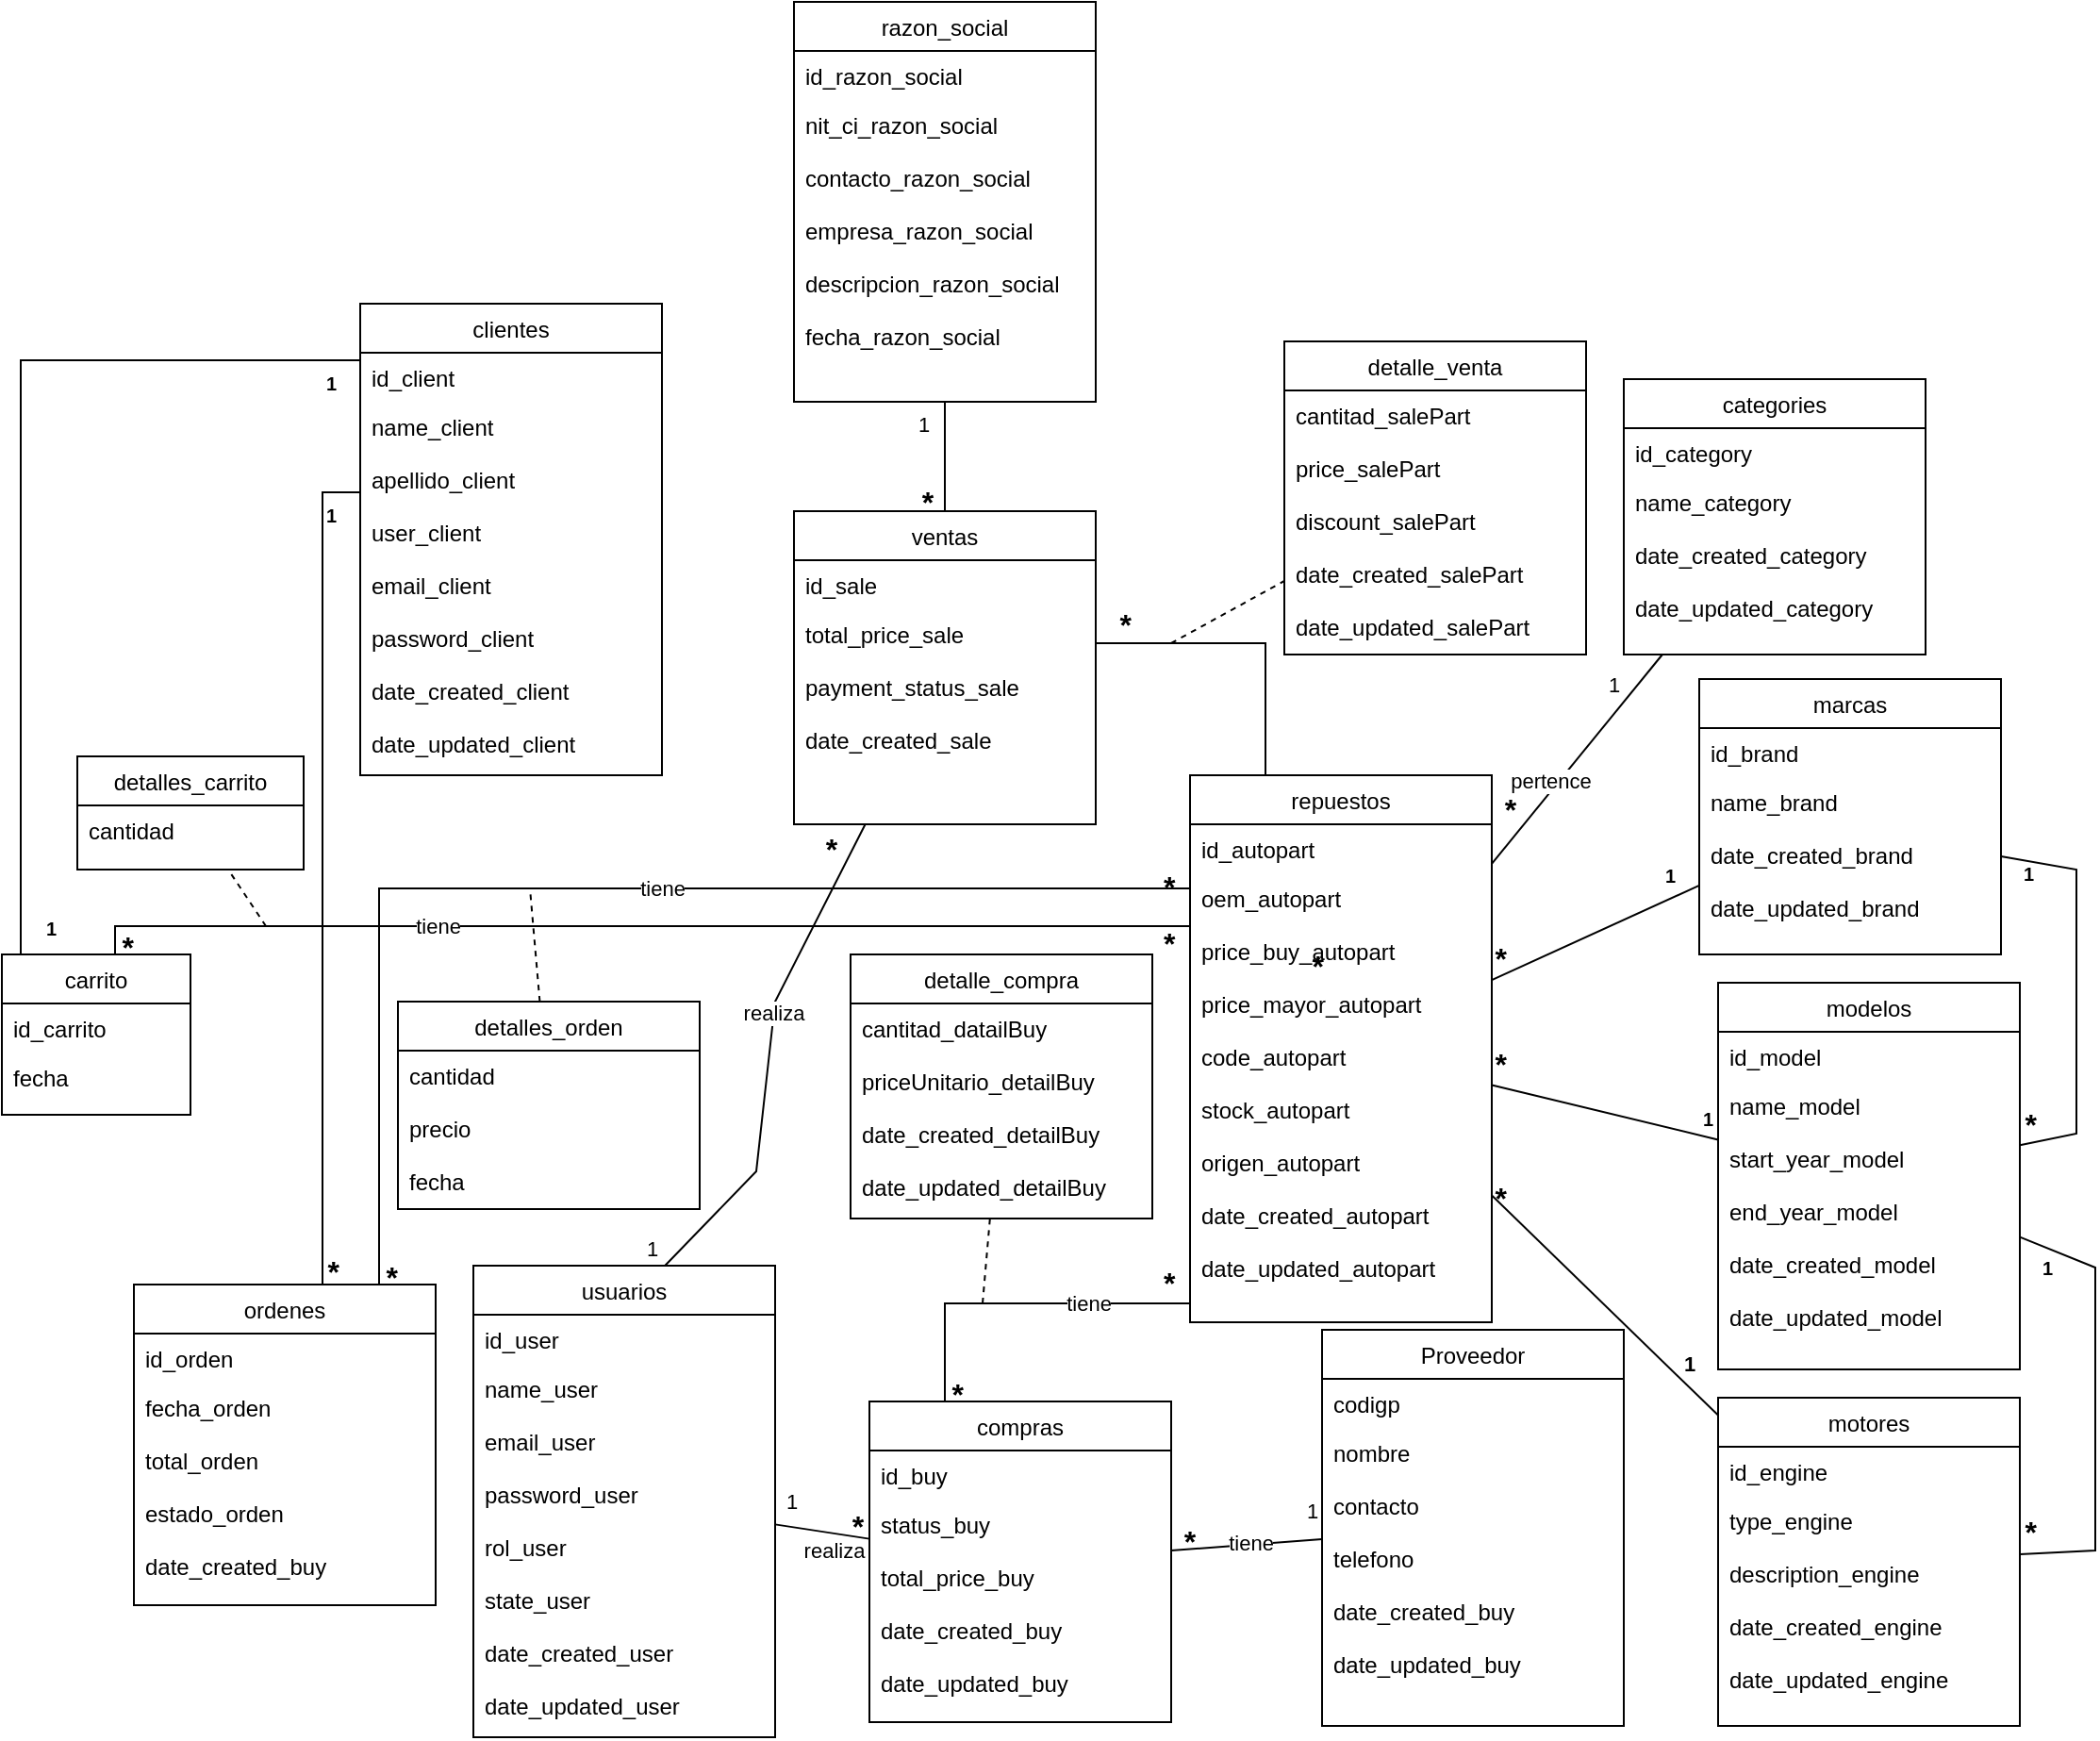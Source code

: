 <mxfile version="24.4.13" type="device">
  <diagram id="C5RBs43oDa-KdzZeNtuy" name="Page-1">
    <mxGraphModel dx="989" dy="3127" grid="1" gridSize="10" guides="1" tooltips="1" connect="1" arrows="1" fold="1" page="1" pageScale="1" pageWidth="1100" pageHeight="850" math="0" shadow="0">
      <root>
        <mxCell id="WIyWlLk6GJQsqaUBKTNV-0" />
        <mxCell id="WIyWlLk6GJQsqaUBKTNV-1" parent="WIyWlLk6GJQsqaUBKTNV-0" />
        <mxCell id="tGhq1vd1xCX6ENyTumZ_-179" value="clientes" style="swimlane;fontStyle=0;align=center;verticalAlign=top;childLayout=stackLayout;horizontal=1;startSize=26;horizontalStack=0;resizeParent=1;resizeLast=0;collapsible=1;marginBottom=0;rounded=0;shadow=0;strokeWidth=1;" parent="WIyWlLk6GJQsqaUBKTNV-1" vertex="1">
          <mxGeometry x="210" y="-1680" width="160" height="250" as="geometry">
            <mxRectangle x="130" y="380" width="160" height="26" as="alternateBounds" />
          </mxGeometry>
        </mxCell>
        <mxCell id="tGhq1vd1xCX6ENyTumZ_-180" value="id_client" style="text;align=left;verticalAlign=top;spacingLeft=4;spacingRight=4;overflow=hidden;rotatable=0;points=[[0,0.5],[1,0.5]];portConstraint=eastwest;" parent="tGhq1vd1xCX6ENyTumZ_-179" vertex="1">
          <mxGeometry y="26" width="160" height="26" as="geometry" />
        </mxCell>
        <mxCell id="tGhq1vd1xCX6ENyTumZ_-181" value="name_client" style="text;align=left;verticalAlign=top;spacingLeft=4;spacingRight=4;overflow=hidden;rotatable=0;points=[[0,0.5],[1,0.5]];portConstraint=eastwest;rounded=0;shadow=0;html=0;" parent="tGhq1vd1xCX6ENyTumZ_-179" vertex="1">
          <mxGeometry y="52" width="160" height="28" as="geometry" />
        </mxCell>
        <mxCell id="HjSV1TEzzstD-xtGG22P-31" value="apellido_client" style="text;align=left;verticalAlign=top;spacingLeft=4;spacingRight=4;overflow=hidden;rotatable=0;points=[[0,0.5],[1,0.5]];portConstraint=eastwest;rounded=0;shadow=0;html=0;" parent="tGhq1vd1xCX6ENyTumZ_-179" vertex="1">
          <mxGeometry y="80" width="160" height="28" as="geometry" />
        </mxCell>
        <mxCell id="HjSV1TEzzstD-xtGG22P-32" value="user_client" style="text;align=left;verticalAlign=top;spacingLeft=4;spacingRight=4;overflow=hidden;rotatable=0;points=[[0,0.5],[1,0.5]];portConstraint=eastwest;rounded=0;shadow=0;html=0;" parent="tGhq1vd1xCX6ENyTumZ_-179" vertex="1">
          <mxGeometry y="108" width="160" height="28" as="geometry" />
        </mxCell>
        <mxCell id="tGhq1vd1xCX6ENyTumZ_-183" value="email_client" style="text;align=left;verticalAlign=top;spacingLeft=4;spacingRight=4;overflow=hidden;rotatable=0;points=[[0,0.5],[1,0.5]];portConstraint=eastwest;rounded=0;shadow=0;html=0;" parent="tGhq1vd1xCX6ENyTumZ_-179" vertex="1">
          <mxGeometry y="136" width="160" height="28" as="geometry" />
        </mxCell>
        <mxCell id="tGhq1vd1xCX6ENyTumZ_-184" value="password_client" style="text;align=left;verticalAlign=top;spacingLeft=4;spacingRight=4;overflow=hidden;rotatable=0;points=[[0,0.5],[1,0.5]];portConstraint=eastwest;rounded=0;shadow=0;html=0;" parent="tGhq1vd1xCX6ENyTumZ_-179" vertex="1">
          <mxGeometry y="164" width="160" height="28" as="geometry" />
        </mxCell>
        <mxCell id="tGhq1vd1xCX6ENyTumZ_-189" value="date_created_client" style="text;align=left;verticalAlign=top;spacingLeft=4;spacingRight=4;overflow=hidden;rotatable=0;points=[[0,0.5],[1,0.5]];portConstraint=eastwest;rounded=0;shadow=0;html=0;" parent="tGhq1vd1xCX6ENyTumZ_-179" vertex="1">
          <mxGeometry y="192" width="160" height="28" as="geometry" />
        </mxCell>
        <mxCell id="tGhq1vd1xCX6ENyTumZ_-190" value="date_updated_client" style="text;align=left;verticalAlign=top;spacingLeft=4;spacingRight=4;overflow=hidden;rotatable=0;points=[[0,0.5],[1,0.5]];portConstraint=eastwest;rounded=0;shadow=0;html=0;" parent="tGhq1vd1xCX6ENyTumZ_-179" vertex="1">
          <mxGeometry y="220" width="160" height="28" as="geometry" />
        </mxCell>
        <mxCell id="tGhq1vd1xCX6ENyTumZ_-237" value="" style="endArrow=none;html=1;rounded=0;strokeColor=default;align=center;verticalAlign=middle;fontFamily=Helvetica;fontSize=11;fontColor=default;labelBackgroundColor=default;" parent="WIyWlLk6GJQsqaUBKTNV-1" source="Jjo37aYTDrCIMehfR2HO-1" target="tGhq1vd1xCX6ENyTumZ_-230" edge="1">
          <mxGeometry relative="1" as="geometry">
            <mxPoint x="480" y="-1680" as="sourcePoint" />
            <mxPoint x="1380" y="-678" as="targetPoint" />
          </mxGeometry>
        </mxCell>
        <mxCell id="tGhq1vd1xCX6ENyTumZ_-238" value="1" style="resizable=0;html=1;whiteSpace=wrap;align=left;verticalAlign=bottom;fontFamily=Helvetica;fontSize=11;fontColor=default;labelBackgroundColor=default;" parent="tGhq1vd1xCX6ENyTumZ_-237" connectable="0" vertex="1">
          <mxGeometry x="-1" relative="1" as="geometry">
            <mxPoint x="-16" y="20" as="offset" />
          </mxGeometry>
        </mxCell>
        <mxCell id="tGhq1vd1xCX6ENyTumZ_-239" value="*" style="resizable=0;html=1;whiteSpace=wrap;align=center;verticalAlign=bottom;fontFamily=Helvetica;fontSize=16;fontColor=default;labelBackgroundColor=none;spacing=2;fontStyle=1;" parent="tGhq1vd1xCX6ENyTumZ_-237" connectable="0" vertex="1">
          <mxGeometry x="1" relative="1" as="geometry">
            <mxPoint x="-9" y="6" as="offset" />
          </mxGeometry>
        </mxCell>
        <mxCell id="tGhq1vd1xCX6ENyTumZ_-230" value="ventas" style="swimlane;fontStyle=0;align=center;verticalAlign=top;childLayout=stackLayout;horizontal=1;startSize=26;horizontalStack=0;resizeParent=1;resizeLast=0;collapsible=1;marginBottom=0;rounded=0;shadow=0;strokeWidth=1;" parent="WIyWlLk6GJQsqaUBKTNV-1" vertex="1">
          <mxGeometry x="440" y="-1570" width="160" height="166" as="geometry">
            <mxRectangle x="130" y="380" width="160" height="26" as="alternateBounds" />
          </mxGeometry>
        </mxCell>
        <mxCell id="tGhq1vd1xCX6ENyTumZ_-231" value="id_sale" style="text;align=left;verticalAlign=top;spacingLeft=4;spacingRight=4;overflow=hidden;rotatable=0;points=[[0,0.5],[1,0.5]];portConstraint=eastwest;" parent="tGhq1vd1xCX6ENyTumZ_-230" vertex="1">
          <mxGeometry y="26" width="160" height="26" as="geometry" />
        </mxCell>
        <mxCell id="tGhq1vd1xCX6ENyTumZ_-233" value="total_price_sale" style="text;align=left;verticalAlign=top;spacingLeft=4;spacingRight=4;overflow=hidden;rotatable=0;points=[[0,0.5],[1,0.5]];portConstraint=eastwest;rounded=0;shadow=0;html=0;" parent="tGhq1vd1xCX6ENyTumZ_-230" vertex="1">
          <mxGeometry y="52" width="160" height="28" as="geometry" />
        </mxCell>
        <mxCell id="tGhq1vd1xCX6ENyTumZ_-236" value="payment_status_sale" style="text;align=left;verticalAlign=top;spacingLeft=4;spacingRight=4;overflow=hidden;rotatable=0;points=[[0,0.5],[1,0.5]];portConstraint=eastwest;rounded=0;shadow=0;html=0;" parent="tGhq1vd1xCX6ENyTumZ_-230" vertex="1">
          <mxGeometry y="80" width="160" height="28" as="geometry" />
        </mxCell>
        <mxCell id="tGhq1vd1xCX6ENyTumZ_-234" value="date_created_sale" style="text;align=left;verticalAlign=top;spacingLeft=4;spacingRight=4;overflow=hidden;rotatable=0;points=[[0,0.5],[1,0.5]];portConstraint=eastwest;rounded=0;shadow=0;html=0;" parent="tGhq1vd1xCX6ENyTumZ_-230" vertex="1">
          <mxGeometry y="108" width="160" height="28" as="geometry" />
        </mxCell>
        <mxCell id="tGhq1vd1xCX6ENyTumZ_-240" value="" style="endArrow=none;html=1;rounded=0;strokeColor=default;align=center;verticalAlign=middle;fontFamily=Helvetica;fontSize=11;fontColor=default;labelBackgroundColor=default;edgeStyle=orthogonalEdgeStyle;" parent="WIyWlLk6GJQsqaUBKTNV-1" source="tGhq1vd1xCX6ENyTumZ_-94" target="tGhq1vd1xCX6ENyTumZ_-230" edge="1">
          <mxGeometry relative="1" as="geometry">
            <mxPoint x="1590" y="-1062" as="sourcePoint" />
            <mxPoint x="1720" y="-1070" as="targetPoint" />
            <Array as="points">
              <mxPoint x="690" y="-1500" />
            </Array>
          </mxGeometry>
        </mxCell>
        <mxCell id="tGhq1vd1xCX6ENyTumZ_-241" value="*" style="resizable=0;html=1;whiteSpace=wrap;align=left;verticalAlign=bottom;fontFamily=Helvetica;fontSize=16;fontColor=default;labelBackgroundColor=none;fontStyle=1" parent="tGhq1vd1xCX6ENyTumZ_-240" connectable="0" vertex="1">
          <mxGeometry x="-1" relative="1" as="geometry">
            <mxPoint x="5" y="25" as="offset" />
          </mxGeometry>
        </mxCell>
        <mxCell id="tGhq1vd1xCX6ENyTumZ_-242" value="*" style="resizable=0;html=1;whiteSpace=wrap;align=right;verticalAlign=bottom;fontFamily=Helvetica;fontSize=16;fontColor=default;labelBackgroundColor=none;fontStyle=1" parent="tGhq1vd1xCX6ENyTumZ_-240" connectable="0" vertex="1">
          <mxGeometry x="1" relative="1" as="geometry">
            <mxPoint x="20" y="1" as="offset" />
          </mxGeometry>
        </mxCell>
        <mxCell id="se8a0xwJn1N3HDNfBT3l-0" value="*" style="resizable=0;html=1;whiteSpace=wrap;align=right;verticalAlign=bottom;fontFamily=Helvetica;fontSize=16;fontColor=default;labelBackgroundColor=none;fontStyle=1" parent="tGhq1vd1xCX6ENyTumZ_-240" connectable="0" vertex="1">
          <mxGeometry x="1" relative="1" as="geometry">
            <mxPoint x="122" y="182" as="offset" />
          </mxGeometry>
        </mxCell>
        <mxCell id="tGhq1vd1xCX6ENyTumZ_-260" value="" style="endArrow=none;html=1;rounded=0;strokeColor=default;align=center;verticalAlign=middle;fontFamily=Helvetica;fontSize=11;fontColor=default;labelBackgroundColor=default;exitX=0.635;exitY=0;exitDx=0;exitDy=0;exitPerimeter=0;" parent="WIyWlLk6GJQsqaUBKTNV-1" source="zkfFHV4jXpPFQw0GAbJ--6" target="tGhq1vd1xCX6ENyTumZ_-230" edge="1">
          <mxGeometry relative="1" as="geometry">
            <mxPoint x="1430" y="-1180" as="sourcePoint" />
            <mxPoint x="1430" y="-1010" as="targetPoint" />
            <Array as="points">
              <mxPoint x="420" y="-1220" />
              <mxPoint x="430" y="-1310" />
            </Array>
          </mxGeometry>
        </mxCell>
        <mxCell id="tGhq1vd1xCX6ENyTumZ_-261" value="1" style="resizable=0;html=1;whiteSpace=wrap;align=left;verticalAlign=bottom;fontFamily=Helvetica;fontSize=11;fontColor=default;labelBackgroundColor=default;" parent="tGhq1vd1xCX6ENyTumZ_-260" connectable="0" vertex="1">
          <mxGeometry x="-1" relative="1" as="geometry">
            <mxPoint x="-12" y="-1" as="offset" />
          </mxGeometry>
        </mxCell>
        <mxCell id="tGhq1vd1xCX6ENyTumZ_-262" value="*" style="resizable=0;html=1;whiteSpace=wrap;align=center;verticalAlign=bottom;fontFamily=Helvetica;fontSize=16;fontColor=default;labelBackgroundColor=none;spacing=2;fontStyle=1;" parent="tGhq1vd1xCX6ENyTumZ_-260" connectable="0" vertex="1">
          <mxGeometry x="1" relative="1" as="geometry">
            <mxPoint x="-18" y="24" as="offset" />
          </mxGeometry>
        </mxCell>
        <mxCell id="HjSV1TEzzstD-xtGG22P-29" value="realiza" style="edgeLabel;html=1;align=center;verticalAlign=middle;resizable=0;points=[];" parent="tGhq1vd1xCX6ENyTumZ_-260" vertex="1" connectable="0">
          <mxGeometry x="0.16" y="1" relative="1" as="geometry">
            <mxPoint as="offset" />
          </mxGeometry>
        </mxCell>
        <mxCell id="zkfFHV4jXpPFQw0GAbJ--6" value="usuarios" style="swimlane;fontStyle=0;align=center;verticalAlign=top;childLayout=stackLayout;horizontal=1;startSize=26;horizontalStack=0;resizeParent=1;resizeLast=0;collapsible=1;marginBottom=0;rounded=0;shadow=0;strokeWidth=1;" parent="WIyWlLk6GJQsqaUBKTNV-1" vertex="1">
          <mxGeometry x="270" y="-1170" width="160" height="250" as="geometry">
            <mxRectangle x="130" y="380" width="160" height="26" as="alternateBounds" />
          </mxGeometry>
        </mxCell>
        <mxCell id="zkfFHV4jXpPFQw0GAbJ--7" value="id_user" style="text;align=left;verticalAlign=top;spacingLeft=4;spacingRight=4;overflow=hidden;rotatable=0;points=[[0,0.5],[1,0.5]];portConstraint=eastwest;" parent="zkfFHV4jXpPFQw0GAbJ--6" vertex="1">
          <mxGeometry y="26" width="160" height="26" as="geometry" />
        </mxCell>
        <mxCell id="icrbJqTL_05nz_oc38vD-0" value="name_user" style="text;align=left;verticalAlign=top;spacingLeft=4;spacingRight=4;overflow=hidden;rotatable=0;points=[[0,0.5],[1,0.5]];portConstraint=eastwest;rounded=0;shadow=0;html=0;" parent="zkfFHV4jXpPFQw0GAbJ--6" vertex="1">
          <mxGeometry y="52" width="160" height="28" as="geometry" />
        </mxCell>
        <mxCell id="icrbJqTL_05nz_oc38vD-10" value="email_user" style="text;align=left;verticalAlign=top;spacingLeft=4;spacingRight=4;overflow=hidden;rotatable=0;points=[[0,0.5],[1,0.5]];portConstraint=eastwest;rounded=0;shadow=0;html=0;" parent="zkfFHV4jXpPFQw0GAbJ--6" vertex="1">
          <mxGeometry y="80" width="160" height="28" as="geometry" />
        </mxCell>
        <mxCell id="zkfFHV4jXpPFQw0GAbJ--8" value="password_user" style="text;align=left;verticalAlign=top;spacingLeft=4;spacingRight=4;overflow=hidden;rotatable=0;points=[[0,0.5],[1,0.5]];portConstraint=eastwest;rounded=0;shadow=0;html=0;" parent="zkfFHV4jXpPFQw0GAbJ--6" vertex="1">
          <mxGeometry y="108" width="160" height="28" as="geometry" />
        </mxCell>
        <mxCell id="icrbJqTL_05nz_oc38vD-34" value="rol_user" style="text;align=left;verticalAlign=top;spacingLeft=4;spacingRight=4;overflow=hidden;rotatable=0;points=[[0,0.5],[1,0.5]];portConstraint=eastwest;rounded=0;shadow=0;html=0;" parent="zkfFHV4jXpPFQw0GAbJ--6" vertex="1">
          <mxGeometry y="136" width="160" height="28" as="geometry" />
        </mxCell>
        <mxCell id="icrbJqTL_05nz_oc38vD-11" value="state_user" style="text;align=left;verticalAlign=top;spacingLeft=4;spacingRight=4;overflow=hidden;rotatable=0;points=[[0,0.5],[1,0.5]];portConstraint=eastwest;rounded=0;shadow=0;html=0;" parent="zkfFHV4jXpPFQw0GAbJ--6" vertex="1">
          <mxGeometry y="164" width="160" height="28" as="geometry" />
        </mxCell>
        <mxCell id="tGhq1vd1xCX6ENyTumZ_-11" value="date_created_user" style="text;align=left;verticalAlign=top;spacingLeft=4;spacingRight=4;overflow=hidden;rotatable=0;points=[[0,0.5],[1,0.5]];portConstraint=eastwest;rounded=0;shadow=0;html=0;" parent="zkfFHV4jXpPFQw0GAbJ--6" vertex="1">
          <mxGeometry y="192" width="160" height="28" as="geometry" />
        </mxCell>
        <mxCell id="tGhq1vd1xCX6ENyTumZ_-12" value="date_updated_user" style="text;align=left;verticalAlign=top;spacingLeft=4;spacingRight=4;overflow=hidden;rotatable=0;points=[[0,0.5],[1,0.5]];portConstraint=eastwest;rounded=0;shadow=0;html=0;" parent="zkfFHV4jXpPFQw0GAbJ--6" vertex="1">
          <mxGeometry y="220" width="160" height="28" as="geometry" />
        </mxCell>
        <mxCell id="tGhq1vd1xCX6ENyTumZ_-61" value="" style="endArrow=none;html=1;rounded=0;strokeColor=default;align=center;verticalAlign=middle;fontFamily=Helvetica;fontSize=11;fontColor=default;labelBackgroundColor=default;" parent="WIyWlLk6GJQsqaUBKTNV-1" source="zkfFHV4jXpPFQw0GAbJ--6" target="tGhq1vd1xCX6ENyTumZ_-64" edge="1">
          <mxGeometry relative="1" as="geometry">
            <mxPoint x="1370" y="-1830" as="sourcePoint" />
            <mxPoint x="1470" y="-1796" as="targetPoint" />
          </mxGeometry>
        </mxCell>
        <mxCell id="tGhq1vd1xCX6ENyTumZ_-62" value="1" style="resizable=0;html=1;whiteSpace=wrap;align=left;verticalAlign=bottom;fontFamily=Helvetica;fontSize=11;fontColor=default;labelBackgroundColor=default;" parent="tGhq1vd1xCX6ENyTumZ_-61" connectable="0" vertex="1">
          <mxGeometry x="-1" relative="1" as="geometry">
            <mxPoint x="4" y="-4" as="offset" />
          </mxGeometry>
        </mxCell>
        <mxCell id="tGhq1vd1xCX6ENyTumZ_-63" value="*" style="resizable=0;html=1;whiteSpace=wrap;align=center;verticalAlign=bottom;fontFamily=Helvetica;fontSize=16;fontColor=default;labelBackgroundColor=none;spacing=2;fontStyle=1" parent="tGhq1vd1xCX6ENyTumZ_-61" connectable="0" vertex="1">
          <mxGeometry x="1" relative="1" as="geometry">
            <mxPoint x="-6" y="5" as="offset" />
          </mxGeometry>
        </mxCell>
        <mxCell id="pzW-7_iiwVMMT-klEPPE-0" value="realiza" style="edgeLabel;html=1;align=center;verticalAlign=middle;resizable=0;points=[];" parent="tGhq1vd1xCX6ENyTumZ_-61" vertex="1" connectable="0">
          <mxGeometry x="-0.393" y="4" relative="1" as="geometry">
            <mxPoint x="15" y="15" as="offset" />
          </mxGeometry>
        </mxCell>
        <mxCell id="tGhq1vd1xCX6ENyTumZ_-64" value="compras" style="swimlane;fontStyle=0;align=center;verticalAlign=top;childLayout=stackLayout;horizontal=1;startSize=26;horizontalStack=0;resizeParent=1;resizeLast=0;collapsible=1;marginBottom=0;rounded=0;shadow=0;strokeWidth=1;" parent="WIyWlLk6GJQsqaUBKTNV-1" vertex="1">
          <mxGeometry x="480" y="-1098" width="160" height="170" as="geometry">
            <mxRectangle x="130" y="380" width="160" height="26" as="alternateBounds" />
          </mxGeometry>
        </mxCell>
        <mxCell id="tGhq1vd1xCX6ENyTumZ_-65" value="id_buy" style="text;align=left;verticalAlign=top;spacingLeft=4;spacingRight=4;overflow=hidden;rotatable=0;points=[[0,0.5],[1,0.5]];portConstraint=eastwest;" parent="tGhq1vd1xCX6ENyTumZ_-64" vertex="1">
          <mxGeometry y="26" width="160" height="26" as="geometry" />
        </mxCell>
        <mxCell id="tGhq1vd1xCX6ENyTumZ_-66" value="status_buy" style="text;align=left;verticalAlign=top;spacingLeft=4;spacingRight=4;overflow=hidden;rotatable=0;points=[[0,0.5],[1,0.5]];portConstraint=eastwest;rounded=0;shadow=0;html=0;" parent="tGhq1vd1xCX6ENyTumZ_-64" vertex="1">
          <mxGeometry y="52" width="160" height="28" as="geometry" />
        </mxCell>
        <mxCell id="tGhq1vd1xCX6ENyTumZ_-70" value="total_price_buy" style="text;align=left;verticalAlign=top;spacingLeft=4;spacingRight=4;overflow=hidden;rotatable=0;points=[[0,0.5],[1,0.5]];portConstraint=eastwest;rounded=0;shadow=0;html=0;" parent="tGhq1vd1xCX6ENyTumZ_-64" vertex="1">
          <mxGeometry y="80" width="160" height="28" as="geometry" />
        </mxCell>
        <mxCell id="tGhq1vd1xCX6ENyTumZ_-68" value="date_created_buy" style="text;align=left;verticalAlign=top;spacingLeft=4;spacingRight=4;overflow=hidden;rotatable=0;points=[[0,0.5],[1,0.5]];portConstraint=eastwest;rounded=0;shadow=0;html=0;" parent="tGhq1vd1xCX6ENyTumZ_-64" vertex="1">
          <mxGeometry y="108" width="160" height="28" as="geometry" />
        </mxCell>
        <mxCell id="tGhq1vd1xCX6ENyTumZ_-69" value="date_updated_buy" style="text;align=left;verticalAlign=top;spacingLeft=4;spacingRight=4;overflow=hidden;rotatable=0;points=[[0,0.5],[1,0.5]];portConstraint=eastwest;rounded=0;shadow=0;html=0;" parent="tGhq1vd1xCX6ENyTumZ_-64" vertex="1">
          <mxGeometry y="136" width="160" height="28" as="geometry" />
        </mxCell>
        <mxCell id="tGhq1vd1xCX6ENyTumZ_-87" value="detalle_compra" style="swimlane;fontStyle=0;align=center;verticalAlign=top;childLayout=stackLayout;horizontal=1;startSize=26;horizontalStack=0;resizeParent=1;resizeLast=0;collapsible=1;marginBottom=0;rounded=0;shadow=0;strokeWidth=1;" parent="WIyWlLk6GJQsqaUBKTNV-1" vertex="1">
          <mxGeometry x="470" y="-1335" width="160" height="140" as="geometry">
            <mxRectangle x="130" y="380" width="160" height="26" as="alternateBounds" />
          </mxGeometry>
        </mxCell>
        <mxCell id="tGhq1vd1xCX6ENyTumZ_-89" value="cantitad_datailBuy" style="text;align=left;verticalAlign=top;spacingLeft=4;spacingRight=4;overflow=hidden;rotatable=0;points=[[0,0.5],[1,0.5]];portConstraint=eastwest;rounded=0;shadow=0;html=0;" parent="tGhq1vd1xCX6ENyTumZ_-87" vertex="1">
          <mxGeometry y="26" width="160" height="28" as="geometry" />
        </mxCell>
        <mxCell id="tGhq1vd1xCX6ENyTumZ_-90" value="priceUnitario_detailBuy" style="text;align=left;verticalAlign=top;spacingLeft=4;spacingRight=4;overflow=hidden;rotatable=0;points=[[0,0.5],[1,0.5]];portConstraint=eastwest;rounded=0;shadow=0;html=0;" parent="tGhq1vd1xCX6ENyTumZ_-87" vertex="1">
          <mxGeometry y="54" width="160" height="28" as="geometry" />
        </mxCell>
        <mxCell id="tGhq1vd1xCX6ENyTumZ_-91" value="date_created_detailBuy" style="text;align=left;verticalAlign=top;spacingLeft=4;spacingRight=4;overflow=hidden;rotatable=0;points=[[0,0.5],[1,0.5]];portConstraint=eastwest;rounded=0;shadow=0;html=0;" parent="tGhq1vd1xCX6ENyTumZ_-87" vertex="1">
          <mxGeometry y="82" width="160" height="28" as="geometry" />
        </mxCell>
        <mxCell id="tGhq1vd1xCX6ENyTumZ_-92" value="date_updated_detailBuy" style="text;align=left;verticalAlign=top;spacingLeft=4;spacingRight=4;overflow=hidden;rotatable=0;points=[[0,0.5],[1,0.5]];portConstraint=eastwest;rounded=0;shadow=0;html=0;" parent="tGhq1vd1xCX6ENyTumZ_-87" vertex="1">
          <mxGeometry y="110" width="160" height="28" as="geometry" />
        </mxCell>
        <mxCell id="tGhq1vd1xCX6ENyTumZ_-93" value="" style="endArrow=none;dashed=1;html=1;rounded=0;strokeColor=default;align=center;verticalAlign=middle;fontFamily=Helvetica;fontSize=11;fontColor=default;labelBackgroundColor=default;" parent="WIyWlLk6GJQsqaUBKTNV-1" target="tGhq1vd1xCX6ENyTumZ_-87" edge="1">
          <mxGeometry width="50" height="50" relative="1" as="geometry">
            <mxPoint x="540" y="-1150" as="sourcePoint" />
            <mxPoint x="1450" y="-1630" as="targetPoint" />
          </mxGeometry>
        </mxCell>
        <mxCell id="tGhq1vd1xCX6ENyTumZ_-94" value="repuestos" style="swimlane;fontStyle=0;align=center;verticalAlign=top;childLayout=stackLayout;horizontal=1;startSize=26;horizontalStack=0;resizeParent=1;resizeLast=0;collapsible=1;marginBottom=0;rounded=0;shadow=0;strokeWidth=1;" parent="WIyWlLk6GJQsqaUBKTNV-1" vertex="1">
          <mxGeometry x="650" y="-1430" width="160" height="290" as="geometry">
            <mxRectangle x="620" y="-440" width="160" height="26" as="alternateBounds" />
          </mxGeometry>
        </mxCell>
        <mxCell id="tGhq1vd1xCX6ENyTumZ_-95" value="id_autopart" style="text;align=left;verticalAlign=top;spacingLeft=4;spacingRight=4;overflow=hidden;rotatable=0;points=[[0,0.5],[1,0.5]];portConstraint=eastwest;" parent="tGhq1vd1xCX6ENyTumZ_-94" vertex="1">
          <mxGeometry y="26" width="160" height="26" as="geometry" />
        </mxCell>
        <mxCell id="tGhq1vd1xCX6ENyTumZ_-96" value="oem_autopart" style="text;align=left;verticalAlign=top;spacingLeft=4;spacingRight=4;overflow=hidden;rotatable=0;points=[[0,0.5],[1,0.5]];portConstraint=eastwest;rounded=0;shadow=0;html=0;" parent="tGhq1vd1xCX6ENyTumZ_-94" vertex="1">
          <mxGeometry y="52" width="160" height="28" as="geometry" />
        </mxCell>
        <mxCell id="tGhq1vd1xCX6ENyTumZ_-97" value="price_buy_autopart" style="text;align=left;verticalAlign=top;spacingLeft=4;spacingRight=4;overflow=hidden;rotatable=0;points=[[0,0.5],[1,0.5]];portConstraint=eastwest;rounded=0;shadow=0;html=0;" parent="tGhq1vd1xCX6ENyTumZ_-94" vertex="1">
          <mxGeometry y="80" width="160" height="28" as="geometry" />
        </mxCell>
        <mxCell id="tGhq1vd1xCX6ENyTumZ_-102" value="price_mayor_autopart" style="text;align=left;verticalAlign=top;spacingLeft=4;spacingRight=4;overflow=hidden;rotatable=0;points=[[0,0.5],[1,0.5]];portConstraint=eastwest;rounded=0;shadow=0;html=0;" parent="tGhq1vd1xCX6ENyTumZ_-94" vertex="1">
          <mxGeometry y="108" width="160" height="28" as="geometry" />
        </mxCell>
        <mxCell id="_CXoZBGpfcz07bPPq3PS-116" value="code_autopart" style="text;align=left;verticalAlign=top;spacingLeft=4;spacingRight=4;overflow=hidden;rotatable=0;points=[[0,0.5],[1,0.5]];portConstraint=eastwest;rounded=0;shadow=0;html=0;" parent="tGhq1vd1xCX6ENyTumZ_-94" vertex="1">
          <mxGeometry y="136" width="160" height="28" as="geometry" />
        </mxCell>
        <mxCell id="tGhq1vd1xCX6ENyTumZ_-103" value="stock_autopart" style="text;align=left;verticalAlign=top;spacingLeft=4;spacingRight=4;overflow=hidden;rotatable=0;points=[[0,0.5],[1,0.5]];portConstraint=eastwest;rounded=0;shadow=0;html=0;" parent="tGhq1vd1xCX6ENyTumZ_-94" vertex="1">
          <mxGeometry y="164" width="160" height="28" as="geometry" />
        </mxCell>
        <mxCell id="hEAHpVz6nBF3H3ayaTzq-0" value="origen_autopart" style="text;align=left;verticalAlign=top;spacingLeft=4;spacingRight=4;overflow=hidden;rotatable=0;points=[[0,0.5],[1,0.5]];portConstraint=eastwest;rounded=0;shadow=0;html=0;" parent="tGhq1vd1xCX6ENyTumZ_-94" vertex="1">
          <mxGeometry y="192" width="160" height="28" as="geometry" />
        </mxCell>
        <mxCell id="tGhq1vd1xCX6ENyTumZ_-98" value="date_created_autopart" style="text;align=left;verticalAlign=top;spacingLeft=4;spacingRight=4;overflow=hidden;rotatable=0;points=[[0,0.5],[1,0.5]];portConstraint=eastwest;rounded=0;shadow=0;html=0;" parent="tGhq1vd1xCX6ENyTumZ_-94" vertex="1">
          <mxGeometry y="220" width="160" height="28" as="geometry" />
        </mxCell>
        <mxCell id="tGhq1vd1xCX6ENyTumZ_-99" value="date_updated_autopart" style="text;align=left;verticalAlign=top;spacingLeft=4;spacingRight=4;overflow=hidden;rotatable=0;points=[[0,0.5],[1,0.5]];portConstraint=eastwest;rounded=0;shadow=0;html=0;" parent="tGhq1vd1xCX6ENyTumZ_-94" vertex="1">
          <mxGeometry y="248" width="160" height="42" as="geometry" />
        </mxCell>
        <mxCell id="tGhq1vd1xCX6ENyTumZ_-104" value="" style="endArrow=none;html=1;rounded=0;strokeColor=default;align=center;verticalAlign=middle;fontFamily=Helvetica;fontSize=11;fontColor=default;labelBackgroundColor=default;edgeStyle=orthogonalEdgeStyle;" parent="WIyWlLk6GJQsqaUBKTNV-1" source="tGhq1vd1xCX6ENyTumZ_-94" target="tGhq1vd1xCX6ENyTumZ_-64" edge="1">
          <mxGeometry relative="1" as="geometry">
            <mxPoint x="1440" y="-1540" as="sourcePoint" />
            <mxPoint x="1440" y="-1610" as="targetPoint" />
            <Array as="points">
              <mxPoint x="520" y="-1150" />
            </Array>
          </mxGeometry>
        </mxCell>
        <mxCell id="tGhq1vd1xCX6ENyTumZ_-105" value="*" style="resizable=0;html=1;whiteSpace=wrap;align=left;verticalAlign=bottom;fontFamily=Helvetica;fontSize=16;fontColor=default;labelBackgroundColor=none;fontStyle=1" parent="tGhq1vd1xCX6ENyTumZ_-104" connectable="0" vertex="1">
          <mxGeometry x="-1" relative="1" as="geometry">
            <mxPoint x="-16" as="offset" />
          </mxGeometry>
        </mxCell>
        <mxCell id="tGhq1vd1xCX6ENyTumZ_-106" value="*" style="resizable=0;html=1;whiteSpace=wrap;align=right;verticalAlign=bottom;fontFamily=Helvetica;fontSize=16;fontColor=default;labelBackgroundColor=none;fontStyle=1" parent="tGhq1vd1xCX6ENyTumZ_-104" connectable="0" vertex="1">
          <mxGeometry x="1" relative="1" as="geometry">
            <mxPoint x="11" y="7" as="offset" />
          </mxGeometry>
        </mxCell>
        <mxCell id="pzW-7_iiwVMMT-klEPPE-11" value="tiene" style="edgeLabel;html=1;align=center;verticalAlign=middle;resizable=0;points=[];" parent="tGhq1vd1xCX6ENyTumZ_-104" vertex="1" connectable="0">
          <mxGeometry x="-0.4" relative="1" as="geometry">
            <mxPoint as="offset" />
          </mxGeometry>
        </mxCell>
        <mxCell id="tGhq1vd1xCX6ENyTumZ_-107" value="categories" style="swimlane;fontStyle=0;align=center;verticalAlign=top;childLayout=stackLayout;horizontal=1;startSize=26;horizontalStack=0;resizeParent=1;resizeLast=0;collapsible=1;marginBottom=0;rounded=0;shadow=0;strokeWidth=1;" parent="WIyWlLk6GJQsqaUBKTNV-1" vertex="1">
          <mxGeometry x="880" y="-1640" width="160" height="146" as="geometry">
            <mxRectangle x="130" y="380" width="160" height="26" as="alternateBounds" />
          </mxGeometry>
        </mxCell>
        <mxCell id="tGhq1vd1xCX6ENyTumZ_-108" value="id_category" style="text;align=left;verticalAlign=top;spacingLeft=4;spacingRight=4;overflow=hidden;rotatable=0;points=[[0,0.5],[1,0.5]];portConstraint=eastwest;" parent="tGhq1vd1xCX6ENyTumZ_-107" vertex="1">
          <mxGeometry y="26" width="160" height="26" as="geometry" />
        </mxCell>
        <mxCell id="tGhq1vd1xCX6ENyTumZ_-110" value="name_category" style="text;align=left;verticalAlign=top;spacingLeft=4;spacingRight=4;overflow=hidden;rotatable=0;points=[[0,0.5],[1,0.5]];portConstraint=eastwest;rounded=0;shadow=0;html=0;" parent="tGhq1vd1xCX6ENyTumZ_-107" vertex="1">
          <mxGeometry y="52" width="160" height="28" as="geometry" />
        </mxCell>
        <mxCell id="tGhq1vd1xCX6ENyTumZ_-113" value="date_created_category" style="text;align=left;verticalAlign=top;spacingLeft=4;spacingRight=4;overflow=hidden;rotatable=0;points=[[0,0.5],[1,0.5]];portConstraint=eastwest;rounded=0;shadow=0;html=0;" parent="tGhq1vd1xCX6ENyTumZ_-107" vertex="1">
          <mxGeometry y="80" width="160" height="28" as="geometry" />
        </mxCell>
        <mxCell id="tGhq1vd1xCX6ENyTumZ_-114" value="date_updated_category" style="text;align=left;verticalAlign=top;spacingLeft=4;spacingRight=4;overflow=hidden;rotatable=0;points=[[0,0.5],[1,0.5]];portConstraint=eastwest;rounded=0;shadow=0;html=0;" parent="tGhq1vd1xCX6ENyTumZ_-107" vertex="1">
          <mxGeometry y="108" width="160" height="38" as="geometry" />
        </mxCell>
        <mxCell id="tGhq1vd1xCX6ENyTumZ_-115" value="" style="endArrow=none;html=1;rounded=0;strokeColor=default;align=center;verticalAlign=middle;fontFamily=Helvetica;fontSize=11;fontColor=default;labelBackgroundColor=default;" parent="WIyWlLk6GJQsqaUBKTNV-1" source="tGhq1vd1xCX6ENyTumZ_-107" target="tGhq1vd1xCX6ENyTumZ_-94" edge="1">
          <mxGeometry relative="1" as="geometry">
            <mxPoint x="1260" y="-1360" as="sourcePoint" />
            <mxPoint x="1210" y="-1359" as="targetPoint" />
          </mxGeometry>
        </mxCell>
        <mxCell id="tGhq1vd1xCX6ENyTumZ_-116" value="1" style="resizable=0;html=1;whiteSpace=wrap;align=left;verticalAlign=bottom;fontFamily=Helvetica;fontSize=11;fontColor=default;labelBackgroundColor=default;" parent="tGhq1vd1xCX6ENyTumZ_-115" connectable="0" vertex="1">
          <mxGeometry x="-1" relative="1" as="geometry">
            <mxPoint x="-30" y="24" as="offset" />
          </mxGeometry>
        </mxCell>
        <mxCell id="tGhq1vd1xCX6ENyTumZ_-117" value="*" style="resizable=0;html=1;whiteSpace=wrap;align=center;verticalAlign=bottom;fontFamily=Helvetica;fontSize=16;fontColor=default;labelBackgroundColor=none;spacing=2;fontStyle=1;" parent="tGhq1vd1xCX6ENyTumZ_-115" connectable="0" vertex="1">
          <mxGeometry x="1" relative="1" as="geometry">
            <mxPoint x="10" y="-17" as="offset" />
          </mxGeometry>
        </mxCell>
        <mxCell id="pzW-7_iiwVMMT-klEPPE-17" value="&amp;nbsp;pertence&amp;nbsp;" style="edgeLabel;html=1;align=center;verticalAlign=middle;resizable=0;points=[];" parent="tGhq1vd1xCX6ENyTumZ_-115" vertex="1" connectable="0">
          <mxGeometry x="0.253" y="-4" relative="1" as="geometry">
            <mxPoint as="offset" />
          </mxGeometry>
        </mxCell>
        <mxCell id="tGhq1vd1xCX6ENyTumZ_-118" value="modelos" style="swimlane;fontStyle=0;align=center;verticalAlign=top;childLayout=stackLayout;horizontal=1;startSize=26;horizontalStack=0;resizeParent=1;resizeLast=0;collapsible=1;marginBottom=0;rounded=0;shadow=0;strokeWidth=1;" parent="WIyWlLk6GJQsqaUBKTNV-1" vertex="1">
          <mxGeometry x="930" y="-1320" width="160" height="205" as="geometry">
            <mxRectangle x="130" y="380" width="160" height="26" as="alternateBounds" />
          </mxGeometry>
        </mxCell>
        <mxCell id="tGhq1vd1xCX6ENyTumZ_-119" value="id_model" style="text;align=left;verticalAlign=top;spacingLeft=4;spacingRight=4;overflow=hidden;rotatable=0;points=[[0,0.5],[1,0.5]];portConstraint=eastwest;" parent="tGhq1vd1xCX6ENyTumZ_-118" vertex="1">
          <mxGeometry y="26" width="160" height="26" as="geometry" />
        </mxCell>
        <mxCell id="tGhq1vd1xCX6ENyTumZ_-120" value="name_model" style="text;align=left;verticalAlign=top;spacingLeft=4;spacingRight=4;overflow=hidden;rotatable=0;points=[[0,0.5],[1,0.5]];portConstraint=eastwest;rounded=0;shadow=0;html=0;" parent="tGhq1vd1xCX6ENyTumZ_-118" vertex="1">
          <mxGeometry y="52" width="160" height="28" as="geometry" />
        </mxCell>
        <mxCell id="tGhq1vd1xCX6ENyTumZ_-123" value="start_year_model" style="text;align=left;verticalAlign=top;spacingLeft=4;spacingRight=4;overflow=hidden;rotatable=0;points=[[0,0.5],[1,0.5]];portConstraint=eastwest;rounded=0;shadow=0;html=0;" parent="tGhq1vd1xCX6ENyTumZ_-118" vertex="1">
          <mxGeometry y="80" width="160" height="28" as="geometry" />
        </mxCell>
        <mxCell id="tGhq1vd1xCX6ENyTumZ_-125" value="end_year_model" style="text;align=left;verticalAlign=top;spacingLeft=4;spacingRight=4;overflow=hidden;rotatable=0;points=[[0,0.5],[1,0.5]];portConstraint=eastwest;rounded=0;shadow=0;html=0;" parent="tGhq1vd1xCX6ENyTumZ_-118" vertex="1">
          <mxGeometry y="108" width="160" height="28" as="geometry" />
        </mxCell>
        <mxCell id="tGhq1vd1xCX6ENyTumZ_-121" value="date_created_model" style="text;align=left;verticalAlign=top;spacingLeft=4;spacingRight=4;overflow=hidden;rotatable=0;points=[[0,0.5],[1,0.5]];portConstraint=eastwest;rounded=0;shadow=0;html=0;" parent="tGhq1vd1xCX6ENyTumZ_-118" vertex="1">
          <mxGeometry y="136" width="160" height="28" as="geometry" />
        </mxCell>
        <mxCell id="tGhq1vd1xCX6ENyTumZ_-122" value="date_updated_model" style="text;align=left;verticalAlign=top;spacingLeft=4;spacingRight=4;overflow=hidden;rotatable=0;points=[[0,0.5],[1,0.5]];portConstraint=eastwest;rounded=0;shadow=0;html=0;" parent="tGhq1vd1xCX6ENyTumZ_-118" vertex="1">
          <mxGeometry y="164" width="160" height="38" as="geometry" />
        </mxCell>
        <mxCell id="tGhq1vd1xCX6ENyTumZ_-129" value="marcas" style="swimlane;fontStyle=0;align=center;verticalAlign=top;childLayout=stackLayout;horizontal=1;startSize=26;horizontalStack=0;resizeParent=1;resizeLast=0;collapsible=1;marginBottom=0;rounded=0;shadow=0;strokeWidth=1;" parent="WIyWlLk6GJQsqaUBKTNV-1" vertex="1">
          <mxGeometry x="920" y="-1481" width="160" height="146" as="geometry">
            <mxRectangle x="130" y="380" width="160" height="26" as="alternateBounds" />
          </mxGeometry>
        </mxCell>
        <mxCell id="tGhq1vd1xCX6ENyTumZ_-130" value="id_brand" style="text;align=left;verticalAlign=top;spacingLeft=4;spacingRight=4;overflow=hidden;rotatable=0;points=[[0,0.5],[1,0.5]];portConstraint=eastwest;" parent="tGhq1vd1xCX6ENyTumZ_-129" vertex="1">
          <mxGeometry y="26" width="160" height="26" as="geometry" />
        </mxCell>
        <mxCell id="tGhq1vd1xCX6ENyTumZ_-131" value="name_brand" style="text;align=left;verticalAlign=top;spacingLeft=4;spacingRight=4;overflow=hidden;rotatable=0;points=[[0,0.5],[1,0.5]];portConstraint=eastwest;rounded=0;shadow=0;html=0;" parent="tGhq1vd1xCX6ENyTumZ_-129" vertex="1">
          <mxGeometry y="52" width="160" height="28" as="geometry" />
        </mxCell>
        <mxCell id="tGhq1vd1xCX6ENyTumZ_-132" value="date_created_brand" style="text;align=left;verticalAlign=top;spacingLeft=4;spacingRight=4;overflow=hidden;rotatable=0;points=[[0,0.5],[1,0.5]];portConstraint=eastwest;rounded=0;shadow=0;html=0;" parent="tGhq1vd1xCX6ENyTumZ_-129" vertex="1">
          <mxGeometry y="80" width="160" height="28" as="geometry" />
        </mxCell>
        <mxCell id="tGhq1vd1xCX6ENyTumZ_-133" value="date_updated_brand" style="text;align=left;verticalAlign=top;spacingLeft=4;spacingRight=4;overflow=hidden;rotatable=0;points=[[0,0.5],[1,0.5]];portConstraint=eastwest;rounded=0;shadow=0;html=0;" parent="tGhq1vd1xCX6ENyTumZ_-129" vertex="1">
          <mxGeometry y="108" width="160" height="38" as="geometry" />
        </mxCell>
        <mxCell id="tGhq1vd1xCX6ENyTumZ_-149" style="edgeStyle=none;rounded=0;orthogonalLoop=1;jettySize=auto;html=1;exitX=0.5;exitY=0;exitDx=0;exitDy=0;entryX=0.75;entryY=0;entryDx=0;entryDy=0;strokeColor=default;align=center;verticalAlign=middle;fontFamily=Helvetica;fontSize=11;fontColor=default;labelBackgroundColor=default;endArrow=none;" parent="WIyWlLk6GJQsqaUBKTNV-1" source="tGhq1vd1xCX6ENyTumZ_-107" target="tGhq1vd1xCX6ENyTumZ_-107" edge="1">
          <mxGeometry relative="1" as="geometry" />
        </mxCell>
        <mxCell id="tGhq1vd1xCX6ENyTumZ_-150" value="motores" style="swimlane;fontStyle=0;align=center;verticalAlign=top;childLayout=stackLayout;horizontal=1;startSize=26;horizontalStack=0;resizeParent=1;resizeLast=0;collapsible=1;marginBottom=0;rounded=0;shadow=0;strokeWidth=1;" parent="WIyWlLk6GJQsqaUBKTNV-1" vertex="1">
          <mxGeometry x="930" y="-1100" width="160" height="174" as="geometry">
            <mxRectangle x="130" y="380" width="160" height="26" as="alternateBounds" />
          </mxGeometry>
        </mxCell>
        <mxCell id="tGhq1vd1xCX6ENyTumZ_-151" value="id_engine" style="text;align=left;verticalAlign=top;spacingLeft=4;spacingRight=4;overflow=hidden;rotatable=0;points=[[0,0.5],[1,0.5]];portConstraint=eastwest;" parent="tGhq1vd1xCX6ENyTumZ_-150" vertex="1">
          <mxGeometry y="26" width="160" height="26" as="geometry" />
        </mxCell>
        <mxCell id="tGhq1vd1xCX6ENyTumZ_-152" value="type_engine" style="text;align=left;verticalAlign=top;spacingLeft=4;spacingRight=4;overflow=hidden;rotatable=0;points=[[0,0.5],[1,0.5]];portConstraint=eastwest;rounded=0;shadow=0;html=0;" parent="tGhq1vd1xCX6ENyTumZ_-150" vertex="1">
          <mxGeometry y="52" width="160" height="28" as="geometry" />
        </mxCell>
        <mxCell id="tGhq1vd1xCX6ENyTumZ_-161" value="description_engine" style="text;align=left;verticalAlign=top;spacingLeft=4;spacingRight=4;overflow=hidden;rotatable=0;points=[[0,0.5],[1,0.5]];portConstraint=eastwest;rounded=0;shadow=0;html=0;" parent="tGhq1vd1xCX6ENyTumZ_-150" vertex="1">
          <mxGeometry y="80" width="160" height="28" as="geometry" />
        </mxCell>
        <mxCell id="tGhq1vd1xCX6ENyTumZ_-153" value="date_created_engine" style="text;align=left;verticalAlign=top;spacingLeft=4;spacingRight=4;overflow=hidden;rotatable=0;points=[[0,0.5],[1,0.5]];portConstraint=eastwest;rounded=0;shadow=0;html=0;" parent="tGhq1vd1xCX6ENyTumZ_-150" vertex="1">
          <mxGeometry y="108" width="160" height="28" as="geometry" />
        </mxCell>
        <mxCell id="tGhq1vd1xCX6ENyTumZ_-154" value="date_updated_engine" style="text;align=left;verticalAlign=top;spacingLeft=4;spacingRight=4;overflow=hidden;rotatable=0;points=[[0,0.5],[1,0.5]];portConstraint=eastwest;rounded=0;shadow=0;html=0;" parent="tGhq1vd1xCX6ENyTumZ_-150" vertex="1">
          <mxGeometry y="136" width="160" height="38" as="geometry" />
        </mxCell>
        <mxCell id="tGhq1vd1xCX6ENyTumZ_-243" value="detalle_venta" style="swimlane;fontStyle=0;align=center;verticalAlign=top;childLayout=stackLayout;horizontal=1;startSize=26;horizontalStack=0;resizeParent=1;resizeLast=0;collapsible=1;marginBottom=0;rounded=0;shadow=0;strokeWidth=1;" parent="WIyWlLk6GJQsqaUBKTNV-1" vertex="1">
          <mxGeometry x="700" y="-1660" width="160" height="166" as="geometry">
            <mxRectangle x="130" y="380" width="160" height="26" as="alternateBounds" />
          </mxGeometry>
        </mxCell>
        <mxCell id="tGhq1vd1xCX6ENyTumZ_-245" value="cantitad_salePart" style="text;align=left;verticalAlign=top;spacingLeft=4;spacingRight=4;overflow=hidden;rotatable=0;points=[[0,0.5],[1,0.5]];portConstraint=eastwest;rounded=0;shadow=0;html=0;" parent="tGhq1vd1xCX6ENyTumZ_-243" vertex="1">
          <mxGeometry y="26" width="160" height="28" as="geometry" />
        </mxCell>
        <mxCell id="tGhq1vd1xCX6ENyTumZ_-246" value="price_salePart" style="text;align=left;verticalAlign=top;spacingLeft=4;spacingRight=4;overflow=hidden;rotatable=0;points=[[0,0.5],[1,0.5]];portConstraint=eastwest;rounded=0;shadow=0;html=0;" parent="tGhq1vd1xCX6ENyTumZ_-243" vertex="1">
          <mxGeometry y="54" width="160" height="28" as="geometry" />
        </mxCell>
        <mxCell id="pzW-7_iiwVMMT-klEPPE-27" value="discount_salePart" style="text;align=left;verticalAlign=top;spacingLeft=4;spacingRight=4;overflow=hidden;rotatable=0;points=[[0,0.5],[1,0.5]];portConstraint=eastwest;rounded=0;shadow=0;html=0;" parent="tGhq1vd1xCX6ENyTumZ_-243" vertex="1">
          <mxGeometry y="82" width="160" height="28" as="geometry" />
        </mxCell>
        <mxCell id="tGhq1vd1xCX6ENyTumZ_-247" value="date_created_salePart" style="text;align=left;verticalAlign=top;spacingLeft=4;spacingRight=4;overflow=hidden;rotatable=0;points=[[0,0.5],[1,0.5]];portConstraint=eastwest;rounded=0;shadow=0;html=0;" parent="tGhq1vd1xCX6ENyTumZ_-243" vertex="1">
          <mxGeometry y="110" width="160" height="28" as="geometry" />
        </mxCell>
        <mxCell id="tGhq1vd1xCX6ENyTumZ_-248" value="date_updated_salePart" style="text;align=left;verticalAlign=top;spacingLeft=4;spacingRight=4;overflow=hidden;rotatable=0;points=[[0,0.5],[1,0.5]];portConstraint=eastwest;rounded=0;shadow=0;html=0;" parent="tGhq1vd1xCX6ENyTumZ_-243" vertex="1">
          <mxGeometry y="138" width="160" height="28" as="geometry" />
        </mxCell>
        <mxCell id="tGhq1vd1xCX6ENyTumZ_-252" value="" style="endArrow=none;dashed=1;html=1;rounded=0;strokeColor=default;align=center;verticalAlign=middle;fontFamily=Helvetica;fontSize=11;fontColor=default;labelBackgroundColor=default;" parent="WIyWlLk6GJQsqaUBKTNV-1" target="tGhq1vd1xCX6ENyTumZ_-243" edge="1">
          <mxGeometry width="50" height="50" relative="1" as="geometry">
            <mxPoint x="640" y="-1500" as="sourcePoint" />
            <mxPoint x="1676.08" y="-1102" as="targetPoint" />
          </mxGeometry>
        </mxCell>
        <mxCell id="HjSV1TEzzstD-xtGG22P-8" value="Proveedor" style="swimlane;fontStyle=0;align=center;verticalAlign=top;childLayout=stackLayout;horizontal=1;startSize=26;horizontalStack=0;resizeParent=1;resizeLast=0;collapsible=1;marginBottom=0;rounded=0;shadow=0;strokeWidth=1;" parent="WIyWlLk6GJQsqaUBKTNV-1" vertex="1">
          <mxGeometry x="720" y="-1136" width="160" height="210" as="geometry">
            <mxRectangle x="130" y="380" width="160" height="26" as="alternateBounds" />
          </mxGeometry>
        </mxCell>
        <mxCell id="HjSV1TEzzstD-xtGG22P-9" value="codigp" style="text;align=left;verticalAlign=top;spacingLeft=4;spacingRight=4;overflow=hidden;rotatable=0;points=[[0,0.5],[1,0.5]];portConstraint=eastwest;" parent="HjSV1TEzzstD-xtGG22P-8" vertex="1">
          <mxGeometry y="26" width="160" height="26" as="geometry" />
        </mxCell>
        <mxCell id="HjSV1TEzzstD-xtGG22P-10" value="nombre" style="text;align=left;verticalAlign=top;spacingLeft=4;spacingRight=4;overflow=hidden;rotatable=0;points=[[0,0.5],[1,0.5]];portConstraint=eastwest;rounded=0;shadow=0;html=0;" parent="HjSV1TEzzstD-xtGG22P-8" vertex="1">
          <mxGeometry y="52" width="160" height="28" as="geometry" />
        </mxCell>
        <mxCell id="HjSV1TEzzstD-xtGG22P-11" value="contacto" style="text;align=left;verticalAlign=top;spacingLeft=4;spacingRight=4;overflow=hidden;rotatable=0;points=[[0,0.5],[1,0.5]];portConstraint=eastwest;rounded=0;shadow=0;html=0;" parent="HjSV1TEzzstD-xtGG22P-8" vertex="1">
          <mxGeometry y="80" width="160" height="28" as="geometry" />
        </mxCell>
        <mxCell id="HjSV1TEzzstD-xtGG22P-16" value="telefono" style="text;align=left;verticalAlign=top;spacingLeft=4;spacingRight=4;overflow=hidden;rotatable=0;points=[[0,0.5],[1,0.5]];portConstraint=eastwest;rounded=0;shadow=0;html=0;" parent="HjSV1TEzzstD-xtGG22P-8" vertex="1">
          <mxGeometry y="108" width="160" height="28" as="geometry" />
        </mxCell>
        <mxCell id="HjSV1TEzzstD-xtGG22P-12" value="date_created_buy" style="text;align=left;verticalAlign=top;spacingLeft=4;spacingRight=4;overflow=hidden;rotatable=0;points=[[0,0.5],[1,0.5]];portConstraint=eastwest;rounded=0;shadow=0;html=0;" parent="HjSV1TEzzstD-xtGG22P-8" vertex="1">
          <mxGeometry y="136" width="160" height="28" as="geometry" />
        </mxCell>
        <mxCell id="HjSV1TEzzstD-xtGG22P-13" value="date_updated_buy" style="text;align=left;verticalAlign=top;spacingLeft=4;spacingRight=4;overflow=hidden;rotatable=0;points=[[0,0.5],[1,0.5]];portConstraint=eastwest;rounded=0;shadow=0;html=0;" parent="HjSV1TEzzstD-xtGG22P-8" vertex="1">
          <mxGeometry y="164" width="160" height="28" as="geometry" />
        </mxCell>
        <mxCell id="HjSV1TEzzstD-xtGG22P-19" value="" style="endArrow=none;html=1;rounded=0;" parent="WIyWlLk6GJQsqaUBKTNV-1" source="HjSV1TEzzstD-xtGG22P-8" target="tGhq1vd1xCX6ENyTumZ_-64" edge="1">
          <mxGeometry width="50" height="50" relative="1" as="geometry">
            <mxPoint x="810" y="-1120" as="sourcePoint" />
            <mxPoint x="860" y="-1170" as="targetPoint" />
          </mxGeometry>
        </mxCell>
        <mxCell id="HjSV1TEzzstD-xtGG22P-21" value="tiene" style="edgeLabel;html=1;align=center;verticalAlign=middle;resizable=0;points=[];" parent="HjSV1TEzzstD-xtGG22P-19" vertex="1" connectable="0">
          <mxGeometry x="-0.05" y="-1" relative="1" as="geometry">
            <mxPoint as="offset" />
          </mxGeometry>
        </mxCell>
        <mxCell id="HjSV1TEzzstD-xtGG22P-22" value="*" style="resizable=0;html=1;whiteSpace=wrap;align=center;verticalAlign=bottom;fontFamily=Helvetica;fontSize=16;fontColor=default;labelBackgroundColor=none;spacing=2;fontStyle=1" parent="WIyWlLk6GJQsqaUBKTNV-1" connectable="0" vertex="1">
          <mxGeometry x="650.0" y="-1012.997" as="geometry" />
        </mxCell>
        <mxCell id="HjSV1TEzzstD-xtGG22P-23" value="1" style="resizable=0;html=1;whiteSpace=wrap;align=left;verticalAlign=bottom;fontFamily=Helvetica;fontSize=11;fontColor=default;labelBackgroundColor=default;" parent="WIyWlLk6GJQsqaUBKTNV-1" connectable="0" vertex="1">
          <mxGeometry x="710" y="-1031.003" as="geometry" />
        </mxCell>
        <mxCell id="sHOM1PMXue6XPy4m4KVC-5" value="" style="endArrow=none;html=1;rounded=0;strokeColor=default;align=center;verticalAlign=middle;fontFamily=Helvetica;fontSize=11;fontColor=default;labelBackgroundColor=default;" parent="WIyWlLk6GJQsqaUBKTNV-1" source="tGhq1vd1xCX6ENyTumZ_-150" target="tGhq1vd1xCX6ENyTumZ_-94" edge="1">
          <mxGeometry relative="1" as="geometry">
            <mxPoint x="1080" y="-1228" as="sourcePoint" />
            <mxPoint x="820" y="-1264" as="targetPoint" />
          </mxGeometry>
        </mxCell>
        <mxCell id="sHOM1PMXue6XPy4m4KVC-6" value="1" style="resizable=0;html=1;whiteSpace=wrap;align=left;verticalAlign=bottom;fontFamily=Helvetica;fontSize=11;fontColor=default;labelBackgroundColor=none;fontStyle=1" parent="sHOM1PMXue6XPy4m4KVC-5" connectable="0" vertex="1">
          <mxGeometry x="-1" relative="1" as="geometry">
            <mxPoint x="-20" y="-19" as="offset" />
          </mxGeometry>
        </mxCell>
        <mxCell id="sHOM1PMXue6XPy4m4KVC-7" value="*" style="resizable=0;html=1;whiteSpace=wrap;align=right;verticalAlign=bottom;fontFamily=Helvetica;fontSize=16;fontColor=default;labelBackgroundColor=none;fontStyle=1" parent="sHOM1PMXue6XPy4m4KVC-5" connectable="0" vertex="1">
          <mxGeometry x="1" relative="1" as="geometry">
            <mxPoint x="10" y="13" as="offset" />
          </mxGeometry>
        </mxCell>
        <mxCell id="p3ir5tNLvjvOnK9alBOH-0" value="" style="endArrow=none;html=1;rounded=0;strokeColor=default;align=center;verticalAlign=middle;fontFamily=Helvetica;fontSize=11;fontColor=default;labelBackgroundColor=default;" parent="WIyWlLk6GJQsqaUBKTNV-1" source="tGhq1vd1xCX6ENyTumZ_-129" target="tGhq1vd1xCX6ENyTumZ_-94" edge="1">
          <mxGeometry relative="1" as="geometry">
            <mxPoint x="940" y="-1081" as="sourcePoint" />
            <mxPoint x="820" y="-1197" as="targetPoint" />
          </mxGeometry>
        </mxCell>
        <mxCell id="p3ir5tNLvjvOnK9alBOH-1" value="1" style="resizable=0;html=1;whiteSpace=wrap;align=left;verticalAlign=bottom;fontFamily=Helvetica;fontSize=10;fontColor=default;labelBackgroundColor=none;fontStyle=1" parent="p3ir5tNLvjvOnK9alBOH-0" connectable="0" vertex="1">
          <mxGeometry x="-1" relative="1" as="geometry">
            <mxPoint x="-20" y="3" as="offset" />
          </mxGeometry>
        </mxCell>
        <mxCell id="p3ir5tNLvjvOnK9alBOH-2" value="*" style="resizable=0;html=1;whiteSpace=wrap;align=right;verticalAlign=bottom;fontFamily=Helvetica;fontSize=16;fontColor=default;labelBackgroundColor=none;fontStyle=1" parent="p3ir5tNLvjvOnK9alBOH-0" connectable="0" vertex="1">
          <mxGeometry x="1" relative="1" as="geometry">
            <mxPoint x="10" as="offset" />
          </mxGeometry>
        </mxCell>
        <mxCell id="p3ir5tNLvjvOnK9alBOH-4" value="" style="endArrow=none;html=1;rounded=0;strokeColor=default;align=center;verticalAlign=middle;fontFamily=Helvetica;fontSize=11;fontColor=default;labelBackgroundColor=default;" parent="WIyWlLk6GJQsqaUBKTNV-1" source="tGhq1vd1xCX6ENyTumZ_-118" target="tGhq1vd1xCX6ENyTumZ_-94" edge="1">
          <mxGeometry relative="1" as="geometry">
            <mxPoint x="940" y="-1363" as="sourcePoint" />
            <mxPoint x="820" y="-1310" as="targetPoint" />
          </mxGeometry>
        </mxCell>
        <mxCell id="p3ir5tNLvjvOnK9alBOH-5" value="1" style="resizable=0;html=1;whiteSpace=wrap;align=left;verticalAlign=bottom;fontFamily=Helvetica;fontSize=10;fontColor=default;labelBackgroundColor=none;fontStyle=1" parent="p3ir5tNLvjvOnK9alBOH-4" connectable="0" vertex="1">
          <mxGeometry x="-1" relative="1" as="geometry">
            <mxPoint x="-10" y="-3" as="offset" />
          </mxGeometry>
        </mxCell>
        <mxCell id="p3ir5tNLvjvOnK9alBOH-6" value="*" style="resizable=0;html=1;whiteSpace=wrap;align=right;verticalAlign=bottom;fontFamily=Helvetica;fontSize=16;fontColor=default;labelBackgroundColor=none;fontStyle=1" parent="p3ir5tNLvjvOnK9alBOH-4" connectable="0" vertex="1">
          <mxGeometry x="1" relative="1" as="geometry">
            <mxPoint x="10" as="offset" />
          </mxGeometry>
        </mxCell>
        <mxCell id="p3ir5tNLvjvOnK9alBOH-7" value="" style="endArrow=none;html=1;rounded=0;strokeColor=default;align=center;verticalAlign=middle;fontFamily=Helvetica;fontSize=11;fontColor=default;labelBackgroundColor=default;exitX=1;exitY=0.5;exitDx=0;exitDy=0;" parent="WIyWlLk6GJQsqaUBKTNV-1" source="tGhq1vd1xCX6ENyTumZ_-132" target="tGhq1vd1xCX6ENyTumZ_-118" edge="1">
          <mxGeometry relative="1" as="geometry">
            <mxPoint x="950" y="-1353" as="sourcePoint" />
            <mxPoint x="830" y="-1300" as="targetPoint" />
            <Array as="points">
              <mxPoint x="1120" y="-1380" />
              <mxPoint x="1120" y="-1240" />
            </Array>
          </mxGeometry>
        </mxCell>
        <mxCell id="p3ir5tNLvjvOnK9alBOH-8" value="1" style="resizable=0;html=1;whiteSpace=wrap;align=left;verticalAlign=bottom;fontFamily=Helvetica;fontSize=10;fontColor=default;labelBackgroundColor=none;fontStyle=1" parent="p3ir5tNLvjvOnK9alBOH-7" connectable="0" vertex="1">
          <mxGeometry x="-1" relative="1" as="geometry">
            <mxPoint x="10" y="17" as="offset" />
          </mxGeometry>
        </mxCell>
        <mxCell id="p3ir5tNLvjvOnK9alBOH-9" value="*" style="resizable=0;html=1;whiteSpace=wrap;align=right;verticalAlign=bottom;fontFamily=Helvetica;fontSize=16;fontColor=default;labelBackgroundColor=none;fontStyle=1" parent="p3ir5tNLvjvOnK9alBOH-7" connectable="0" vertex="1">
          <mxGeometry x="1" relative="1" as="geometry">
            <mxPoint x="10" as="offset" />
          </mxGeometry>
        </mxCell>
        <mxCell id="p3ir5tNLvjvOnK9alBOH-10" value="" style="endArrow=none;html=1;rounded=0;strokeColor=default;align=center;verticalAlign=middle;fontFamily=Helvetica;fontSize=11;fontColor=default;labelBackgroundColor=default;" parent="WIyWlLk6GJQsqaUBKTNV-1" source="tGhq1vd1xCX6ENyTumZ_-118" target="tGhq1vd1xCX6ENyTumZ_-150" edge="1">
          <mxGeometry relative="1" as="geometry">
            <mxPoint x="1090" y="-1166" as="sourcePoint" />
            <mxPoint x="1100" y="-1013" as="targetPoint" />
            <Array as="points">
              <mxPoint x="1130" y="-1169" />
              <mxPoint x="1130" y="-1019" />
            </Array>
          </mxGeometry>
        </mxCell>
        <mxCell id="p3ir5tNLvjvOnK9alBOH-11" value="1" style="resizable=0;html=1;whiteSpace=wrap;align=left;verticalAlign=bottom;fontFamily=Helvetica;fontSize=10;fontColor=default;labelBackgroundColor=none;fontStyle=1" parent="p3ir5tNLvjvOnK9alBOH-10" connectable="0" vertex="1">
          <mxGeometry x="-1" relative="1" as="geometry">
            <mxPoint x="10" y="25" as="offset" />
          </mxGeometry>
        </mxCell>
        <mxCell id="p3ir5tNLvjvOnK9alBOH-12" value="*" style="resizable=0;html=1;whiteSpace=wrap;align=right;verticalAlign=bottom;fontFamily=Helvetica;fontSize=16;fontColor=default;labelBackgroundColor=none;fontStyle=1" parent="p3ir5tNLvjvOnK9alBOH-10" connectable="0" vertex="1">
          <mxGeometry x="1" relative="1" as="geometry">
            <mxPoint x="10" as="offset" />
          </mxGeometry>
        </mxCell>
        <mxCell id="p3ir5tNLvjvOnK9alBOH-13" value="ordenes" style="swimlane;fontStyle=0;align=center;verticalAlign=top;childLayout=stackLayout;horizontal=1;startSize=26;horizontalStack=0;resizeParent=1;resizeLast=0;collapsible=1;marginBottom=0;rounded=0;shadow=0;strokeWidth=1;" parent="WIyWlLk6GJQsqaUBKTNV-1" vertex="1">
          <mxGeometry x="90" y="-1160" width="160" height="170" as="geometry">
            <mxRectangle x="130" y="380" width="160" height="26" as="alternateBounds" />
          </mxGeometry>
        </mxCell>
        <mxCell id="p3ir5tNLvjvOnK9alBOH-14" value="id_orden" style="text;align=left;verticalAlign=top;spacingLeft=4;spacingRight=4;overflow=hidden;rotatable=0;points=[[0,0.5],[1,0.5]];portConstraint=eastwest;" parent="p3ir5tNLvjvOnK9alBOH-13" vertex="1">
          <mxGeometry y="26" width="160" height="26" as="geometry" />
        </mxCell>
        <mxCell id="p3ir5tNLvjvOnK9alBOH-15" value="fecha_orden" style="text;align=left;verticalAlign=top;spacingLeft=4;spacingRight=4;overflow=hidden;rotatable=0;points=[[0,0.5],[1,0.5]];portConstraint=eastwest;rounded=0;shadow=0;html=0;" parent="p3ir5tNLvjvOnK9alBOH-13" vertex="1">
          <mxGeometry y="52" width="160" height="28" as="geometry" />
        </mxCell>
        <mxCell id="p3ir5tNLvjvOnK9alBOH-16" value="total_orden" style="text;align=left;verticalAlign=top;spacingLeft=4;spacingRight=4;overflow=hidden;rotatable=0;points=[[0,0.5],[1,0.5]];portConstraint=eastwest;rounded=0;shadow=0;html=0;" parent="p3ir5tNLvjvOnK9alBOH-13" vertex="1">
          <mxGeometry y="80" width="160" height="28" as="geometry" />
        </mxCell>
        <mxCell id="p3ir5tNLvjvOnK9alBOH-18" value="estado_orden" style="text;align=left;verticalAlign=top;spacingLeft=4;spacingRight=4;overflow=hidden;rotatable=0;points=[[0,0.5],[1,0.5]];portConstraint=eastwest;rounded=0;shadow=0;html=0;" parent="p3ir5tNLvjvOnK9alBOH-13" vertex="1">
          <mxGeometry y="108" width="160" height="28" as="geometry" />
        </mxCell>
        <mxCell id="p3ir5tNLvjvOnK9alBOH-17" value="date_created_buy" style="text;align=left;verticalAlign=top;spacingLeft=4;spacingRight=4;overflow=hidden;rotatable=0;points=[[0,0.5],[1,0.5]];portConstraint=eastwest;rounded=0;shadow=0;html=0;" parent="p3ir5tNLvjvOnK9alBOH-13" vertex="1">
          <mxGeometry y="136" width="160" height="28" as="geometry" />
        </mxCell>
        <mxCell id="p3ir5tNLvjvOnK9alBOH-19" value="detalles_orden" style="swimlane;fontStyle=0;align=center;verticalAlign=top;childLayout=stackLayout;horizontal=1;startSize=26;horizontalStack=0;resizeParent=1;resizeLast=0;collapsible=1;marginBottom=0;rounded=0;shadow=0;strokeWidth=1;" parent="WIyWlLk6GJQsqaUBKTNV-1" vertex="1">
          <mxGeometry x="230" y="-1310" width="160" height="110" as="geometry">
            <mxRectangle x="130" y="380" width="160" height="26" as="alternateBounds" />
          </mxGeometry>
        </mxCell>
        <mxCell id="p3ir5tNLvjvOnK9alBOH-21" value="cantidad" style="text;align=left;verticalAlign=top;spacingLeft=4;spacingRight=4;overflow=hidden;rotatable=0;points=[[0,0.5],[1,0.5]];portConstraint=eastwest;rounded=0;shadow=0;html=0;" parent="p3ir5tNLvjvOnK9alBOH-19" vertex="1">
          <mxGeometry y="26" width="160" height="28" as="geometry" />
        </mxCell>
        <mxCell id="p3ir5tNLvjvOnK9alBOH-22" value="precio" style="text;align=left;verticalAlign=top;spacingLeft=4;spacingRight=4;overflow=hidden;rotatable=0;points=[[0,0.5],[1,0.5]];portConstraint=eastwest;rounded=0;shadow=0;html=0;" parent="p3ir5tNLvjvOnK9alBOH-19" vertex="1">
          <mxGeometry y="54" width="160" height="28" as="geometry" />
        </mxCell>
        <mxCell id="p3ir5tNLvjvOnK9alBOH-23" value="fecha" style="text;align=left;verticalAlign=top;spacingLeft=4;spacingRight=4;overflow=hidden;rotatable=0;points=[[0,0.5],[1,0.5]];portConstraint=eastwest;rounded=0;shadow=0;html=0;" parent="p3ir5tNLvjvOnK9alBOH-19" vertex="1">
          <mxGeometry y="82" width="160" height="28" as="geometry" />
        </mxCell>
        <mxCell id="p3ir5tNLvjvOnK9alBOH-25" value="" style="endArrow=none;html=1;rounded=0;strokeColor=default;align=center;verticalAlign=middle;fontFamily=Helvetica;fontSize=11;fontColor=default;labelBackgroundColor=default;edgeStyle=orthogonalEdgeStyle;" parent="WIyWlLk6GJQsqaUBKTNV-1" source="tGhq1vd1xCX6ENyTumZ_-179" target="p3ir5tNLvjvOnK9alBOH-13" edge="1">
          <mxGeometry relative="1" as="geometry">
            <mxPoint x="80" y="-1600" as="sourcePoint" />
            <mxPoint x="820" y="-1311" as="targetPoint" />
            <Array as="points">
              <mxPoint x="190" y="-1580" />
            </Array>
          </mxGeometry>
        </mxCell>
        <mxCell id="p3ir5tNLvjvOnK9alBOH-26" value="1" style="resizable=0;html=1;whiteSpace=wrap;align=left;verticalAlign=bottom;fontFamily=Helvetica;fontSize=10;fontColor=default;labelBackgroundColor=none;fontStyle=1" parent="p3ir5tNLvjvOnK9alBOH-25" connectable="0" vertex="1">
          <mxGeometry x="-1" relative="1" as="geometry">
            <mxPoint x="-20" y="20" as="offset" />
          </mxGeometry>
        </mxCell>
        <mxCell id="p3ir5tNLvjvOnK9alBOH-27" value="*" style="resizable=0;html=1;whiteSpace=wrap;align=right;verticalAlign=bottom;fontFamily=Helvetica;fontSize=16;fontColor=default;labelBackgroundColor=none;fontStyle=1" parent="p3ir5tNLvjvOnK9alBOH-25" connectable="0" vertex="1">
          <mxGeometry x="1" relative="1" as="geometry">
            <mxPoint x="10" y="4" as="offset" />
          </mxGeometry>
        </mxCell>
        <mxCell id="p3ir5tNLvjvOnK9alBOH-28" value="" style="endArrow=none;html=1;rounded=0;strokeColor=default;align=center;verticalAlign=middle;fontFamily=Helvetica;fontSize=11;fontColor=default;labelBackgroundColor=default;edgeStyle=orthogonalEdgeStyle;" parent="WIyWlLk6GJQsqaUBKTNV-1" source="tGhq1vd1xCX6ENyTumZ_-94" target="p3ir5tNLvjvOnK9alBOH-13" edge="1">
          <mxGeometry relative="1" as="geometry">
            <mxPoint x="660" y="-1140" as="sourcePoint" />
            <mxPoint x="530" y="-1088" as="targetPoint" />
            <Array as="points">
              <mxPoint x="220" y="-1370" />
            </Array>
          </mxGeometry>
        </mxCell>
        <mxCell id="p3ir5tNLvjvOnK9alBOH-29" value="*" style="resizable=0;html=1;whiteSpace=wrap;align=left;verticalAlign=bottom;fontFamily=Helvetica;fontSize=16;fontColor=default;labelBackgroundColor=none;fontStyle=1" parent="p3ir5tNLvjvOnK9alBOH-28" connectable="0" vertex="1">
          <mxGeometry x="-1" relative="1" as="geometry">
            <mxPoint x="-16" y="10" as="offset" />
          </mxGeometry>
        </mxCell>
        <mxCell id="p3ir5tNLvjvOnK9alBOH-30" value="*" style="resizable=0;html=1;whiteSpace=wrap;align=right;verticalAlign=bottom;fontFamily=Helvetica;fontSize=16;fontColor=default;labelBackgroundColor=none;fontStyle=1" parent="p3ir5tNLvjvOnK9alBOH-28" connectable="0" vertex="1">
          <mxGeometry x="1" relative="1" as="geometry">
            <mxPoint x="11" y="7" as="offset" />
          </mxGeometry>
        </mxCell>
        <mxCell id="p3ir5tNLvjvOnK9alBOH-31" value="tiene" style="edgeLabel;html=1;align=center;verticalAlign=middle;resizable=0;points=[];" parent="p3ir5tNLvjvOnK9alBOH-28" vertex="1" connectable="0">
          <mxGeometry x="-0.4" relative="1" as="geometry">
            <mxPoint x="-88" as="offset" />
          </mxGeometry>
        </mxCell>
        <mxCell id="p3ir5tNLvjvOnK9alBOH-32" value="" style="endArrow=none;dashed=1;html=1;rounded=0;strokeColor=default;align=center;verticalAlign=middle;fontFamily=Helvetica;fontSize=11;fontColor=default;labelBackgroundColor=default;" parent="WIyWlLk6GJQsqaUBKTNV-1" source="p3ir5tNLvjvOnK9alBOH-19" edge="1">
          <mxGeometry width="50" height="50" relative="1" as="geometry">
            <mxPoint x="550" y="-1140" as="sourcePoint" />
            <mxPoint x="300" y="-1370" as="targetPoint" />
          </mxGeometry>
        </mxCell>
        <mxCell id="p3ir5tNLvjvOnK9alBOH-33" value="carrito" style="swimlane;fontStyle=0;align=center;verticalAlign=top;childLayout=stackLayout;horizontal=1;startSize=26;horizontalStack=0;resizeParent=1;resizeLast=0;collapsible=1;marginBottom=0;rounded=0;shadow=0;strokeWidth=1;" parent="WIyWlLk6GJQsqaUBKTNV-1" vertex="1">
          <mxGeometry x="20" y="-1335" width="100" height="85" as="geometry">
            <mxRectangle x="130" y="380" width="160" height="26" as="alternateBounds" />
          </mxGeometry>
        </mxCell>
        <mxCell id="p3ir5tNLvjvOnK9alBOH-34" value="id_carrito" style="text;align=left;verticalAlign=top;spacingLeft=4;spacingRight=4;overflow=hidden;rotatable=0;points=[[0,0.5],[1,0.5]];portConstraint=eastwest;" parent="p3ir5tNLvjvOnK9alBOH-33" vertex="1">
          <mxGeometry y="26" width="100" height="26" as="geometry" />
        </mxCell>
        <mxCell id="p3ir5tNLvjvOnK9alBOH-35" value="fecha" style="text;align=left;verticalAlign=top;spacingLeft=4;spacingRight=4;overflow=hidden;rotatable=0;points=[[0,0.5],[1,0.5]];portConstraint=eastwest;rounded=0;shadow=0;html=0;" parent="p3ir5tNLvjvOnK9alBOH-33" vertex="1">
          <mxGeometry y="52" width="100" height="28" as="geometry" />
        </mxCell>
        <mxCell id="p3ir5tNLvjvOnK9alBOH-39" value="" style="endArrow=none;html=1;rounded=0;strokeColor=default;align=center;verticalAlign=middle;fontFamily=Helvetica;fontSize=11;fontColor=default;labelBackgroundColor=default;edgeStyle=orthogonalEdgeStyle;" parent="WIyWlLk6GJQsqaUBKTNV-1" source="tGhq1vd1xCX6ENyTumZ_-94" target="p3ir5tNLvjvOnK9alBOH-33" edge="1">
          <mxGeometry relative="1" as="geometry">
            <mxPoint x="660" y="-1360" as="sourcePoint" />
            <mxPoint x="230" y="-1150" as="targetPoint" />
            <Array as="points">
              <mxPoint x="80" y="-1350" />
            </Array>
          </mxGeometry>
        </mxCell>
        <mxCell id="p3ir5tNLvjvOnK9alBOH-40" value="*" style="resizable=0;html=1;whiteSpace=wrap;align=left;verticalAlign=bottom;fontFamily=Helvetica;fontSize=16;fontColor=default;labelBackgroundColor=none;fontStyle=1" parent="p3ir5tNLvjvOnK9alBOH-39" connectable="0" vertex="1">
          <mxGeometry x="-1" relative="1" as="geometry">
            <mxPoint x="-16" y="20" as="offset" />
          </mxGeometry>
        </mxCell>
        <mxCell id="p3ir5tNLvjvOnK9alBOH-41" value="*" style="resizable=0;html=1;whiteSpace=wrap;align=right;verticalAlign=bottom;fontFamily=Helvetica;fontSize=16;fontColor=default;labelBackgroundColor=none;fontStyle=1" parent="p3ir5tNLvjvOnK9alBOH-39" connectable="0" vertex="1">
          <mxGeometry x="1" relative="1" as="geometry">
            <mxPoint x="11" y="7" as="offset" />
          </mxGeometry>
        </mxCell>
        <mxCell id="p3ir5tNLvjvOnK9alBOH-42" value="tiene" style="edgeLabel;html=1;align=center;verticalAlign=middle;resizable=0;points=[];" parent="p3ir5tNLvjvOnK9alBOH-39" vertex="1" connectable="0">
          <mxGeometry x="-0.4" relative="1" as="geometry">
            <mxPoint x="-224" as="offset" />
          </mxGeometry>
        </mxCell>
        <mxCell id="p3ir5tNLvjvOnK9alBOH-43" value="detalles_carrito" style="swimlane;fontStyle=0;align=center;verticalAlign=top;childLayout=stackLayout;horizontal=1;startSize=26;horizontalStack=0;resizeParent=1;resizeLast=0;collapsible=1;marginBottom=0;rounded=0;shadow=0;strokeWidth=1;" parent="WIyWlLk6GJQsqaUBKTNV-1" vertex="1">
          <mxGeometry x="60" y="-1440" width="120" height="60" as="geometry">
            <mxRectangle x="130" y="380" width="160" height="26" as="alternateBounds" />
          </mxGeometry>
        </mxCell>
        <mxCell id="p3ir5tNLvjvOnK9alBOH-44" value="cantidad" style="text;align=left;verticalAlign=top;spacingLeft=4;spacingRight=4;overflow=hidden;rotatable=0;points=[[0,0.5],[1,0.5]];portConstraint=eastwest;" parent="p3ir5tNLvjvOnK9alBOH-43" vertex="1">
          <mxGeometry y="26" width="120" height="26" as="geometry" />
        </mxCell>
        <mxCell id="p3ir5tNLvjvOnK9alBOH-46" value="" style="endArrow=none;dashed=1;html=1;rounded=0;strokeColor=default;align=center;verticalAlign=middle;fontFamily=Helvetica;fontSize=11;fontColor=default;labelBackgroundColor=default;" parent="WIyWlLk6GJQsqaUBKTNV-1" target="p3ir5tNLvjvOnK9alBOH-43" edge="1">
          <mxGeometry width="50" height="50" relative="1" as="geometry">
            <mxPoint x="160" y="-1350" as="sourcePoint" />
            <mxPoint x="310" y="-1360" as="targetPoint" />
          </mxGeometry>
        </mxCell>
        <mxCell id="p3ir5tNLvjvOnK9alBOH-47" value="" style="endArrow=none;html=1;rounded=0;strokeColor=default;align=center;verticalAlign=middle;fontFamily=Helvetica;fontSize=11;fontColor=default;labelBackgroundColor=default;edgeStyle=orthogonalEdgeStyle;" parent="WIyWlLk6GJQsqaUBKTNV-1" source="tGhq1vd1xCX6ENyTumZ_-179" target="p3ir5tNLvjvOnK9alBOH-33" edge="1">
          <mxGeometry relative="1" as="geometry">
            <mxPoint x="220" y="-1650" as="sourcePoint" />
            <mxPoint x="50" y="-1345" as="targetPoint" />
            <Array as="points">
              <mxPoint x="30" y="-1650" />
            </Array>
          </mxGeometry>
        </mxCell>
        <mxCell id="p3ir5tNLvjvOnK9alBOH-48" value="1" style="resizable=0;html=1;whiteSpace=wrap;align=left;verticalAlign=bottom;fontFamily=Helvetica;fontSize=10;fontColor=default;labelBackgroundColor=none;fontStyle=1" parent="p3ir5tNLvjvOnK9alBOH-47" connectable="0" vertex="1">
          <mxGeometry x="-1" relative="1" as="geometry">
            <mxPoint x="-20" y="20" as="offset" />
          </mxGeometry>
        </mxCell>
        <mxCell id="p3ir5tNLvjvOnK9alBOH-49" value="&lt;font style=&quot;font-size: 10px;&quot;&gt;1&lt;/font&gt;" style="resizable=0;html=1;whiteSpace=wrap;align=right;verticalAlign=bottom;fontFamily=Helvetica;fontSize=16;fontColor=default;labelBackgroundColor=none;fontStyle=1" parent="p3ir5tNLvjvOnK9alBOH-47" connectable="0" vertex="1">
          <mxGeometry x="1" relative="1" as="geometry">
            <mxPoint x="20" y="-5" as="offset" />
          </mxGeometry>
        </mxCell>
        <mxCell id="Jjo37aYTDrCIMehfR2HO-1" value="razon_social" style="swimlane;fontStyle=0;align=center;verticalAlign=top;childLayout=stackLayout;horizontal=1;startSize=26;horizontalStack=0;resizeParent=1;resizeLast=0;collapsible=1;marginBottom=0;rounded=0;shadow=0;strokeWidth=1;" vertex="1" parent="WIyWlLk6GJQsqaUBKTNV-1">
          <mxGeometry x="440" y="-1840" width="160" height="212" as="geometry">
            <mxRectangle x="130" y="380" width="160" height="26" as="alternateBounds" />
          </mxGeometry>
        </mxCell>
        <mxCell id="Jjo37aYTDrCIMehfR2HO-2" value="id_razon_social" style="text;align=left;verticalAlign=top;spacingLeft=4;spacingRight=4;overflow=hidden;rotatable=0;points=[[0,0.5],[1,0.5]];portConstraint=eastwest;" vertex="1" parent="Jjo37aYTDrCIMehfR2HO-1">
          <mxGeometry y="26" width="160" height="26" as="geometry" />
        </mxCell>
        <mxCell id="Jjo37aYTDrCIMehfR2HO-4" value="nit_ci_razon_social" style="text;align=left;verticalAlign=top;spacingLeft=4;spacingRight=4;overflow=hidden;rotatable=0;points=[[0,0.5],[1,0.5]];portConstraint=eastwest;rounded=0;shadow=0;html=0;" vertex="1" parent="Jjo37aYTDrCIMehfR2HO-1">
          <mxGeometry y="52" width="160" height="28" as="geometry" />
        </mxCell>
        <mxCell id="Jjo37aYTDrCIMehfR2HO-14" value="contacto_razon_social" style="text;align=left;verticalAlign=top;spacingLeft=4;spacingRight=4;overflow=hidden;rotatable=0;points=[[0,0.5],[1,0.5]];portConstraint=eastwest;rounded=0;shadow=0;html=0;" vertex="1" parent="Jjo37aYTDrCIMehfR2HO-1">
          <mxGeometry y="80" width="160" height="28" as="geometry" />
        </mxCell>
        <mxCell id="Jjo37aYTDrCIMehfR2HO-15" value="empresa_razon_social" style="text;align=left;verticalAlign=top;spacingLeft=4;spacingRight=4;overflow=hidden;rotatable=0;points=[[0,0.5],[1,0.5]];portConstraint=eastwest;rounded=0;shadow=0;html=0;" vertex="1" parent="Jjo37aYTDrCIMehfR2HO-1">
          <mxGeometry y="108" width="160" height="28" as="geometry" />
        </mxCell>
        <mxCell id="Jjo37aYTDrCIMehfR2HO-5" value="descripcion_razon_social" style="text;align=left;verticalAlign=top;spacingLeft=4;spacingRight=4;overflow=hidden;rotatable=0;points=[[0,0.5],[1,0.5]];portConstraint=eastwest;rounded=0;shadow=0;html=0;" vertex="1" parent="Jjo37aYTDrCIMehfR2HO-1">
          <mxGeometry y="136" width="160" height="28" as="geometry" />
        </mxCell>
        <mxCell id="Jjo37aYTDrCIMehfR2HO-8" value="fecha_razon_social" style="text;align=left;verticalAlign=top;spacingLeft=4;spacingRight=4;overflow=hidden;rotatable=0;points=[[0,0.5],[1,0.5]];portConstraint=eastwest;rounded=0;shadow=0;html=0;" vertex="1" parent="Jjo37aYTDrCIMehfR2HO-1">
          <mxGeometry y="164" width="160" height="28" as="geometry" />
        </mxCell>
      </root>
    </mxGraphModel>
  </diagram>
</mxfile>

